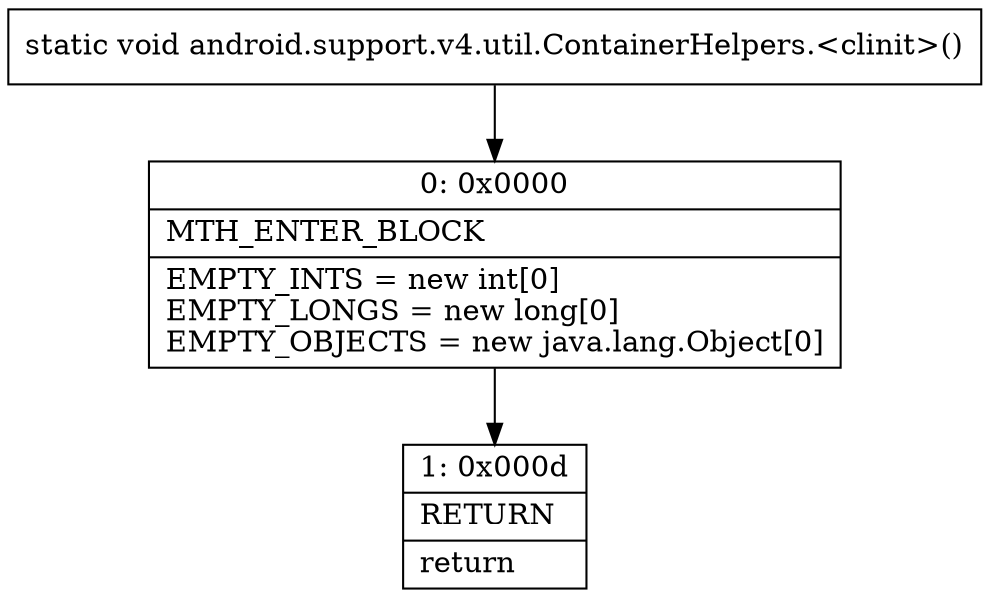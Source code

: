 digraph "CFG forandroid.support.v4.util.ContainerHelpers.\<clinit\>()V" {
Node_0 [shape=record,label="{0\:\ 0x0000|MTH_ENTER_BLOCK\l|EMPTY_INTS = new int[0]\lEMPTY_LONGS = new long[0]\lEMPTY_OBJECTS = new java.lang.Object[0]\l}"];
Node_1 [shape=record,label="{1\:\ 0x000d|RETURN\l|return\l}"];
MethodNode[shape=record,label="{static void android.support.v4.util.ContainerHelpers.\<clinit\>() }"];
MethodNode -> Node_0;
Node_0 -> Node_1;
}

